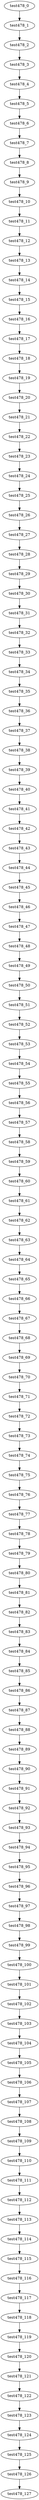 digraph G {
test478_0->test478_1;
test478_1->test478_2;
test478_2->test478_3;
test478_3->test478_4;
test478_4->test478_5;
test478_5->test478_6;
test478_6->test478_7;
test478_7->test478_8;
test478_8->test478_9;
test478_9->test478_10;
test478_10->test478_11;
test478_11->test478_12;
test478_12->test478_13;
test478_13->test478_14;
test478_14->test478_15;
test478_15->test478_16;
test478_16->test478_17;
test478_17->test478_18;
test478_18->test478_19;
test478_19->test478_20;
test478_20->test478_21;
test478_21->test478_22;
test478_22->test478_23;
test478_23->test478_24;
test478_24->test478_25;
test478_25->test478_26;
test478_26->test478_27;
test478_27->test478_28;
test478_28->test478_29;
test478_29->test478_30;
test478_30->test478_31;
test478_31->test478_32;
test478_32->test478_33;
test478_33->test478_34;
test478_34->test478_35;
test478_35->test478_36;
test478_36->test478_37;
test478_37->test478_38;
test478_38->test478_39;
test478_39->test478_40;
test478_40->test478_41;
test478_41->test478_42;
test478_42->test478_43;
test478_43->test478_44;
test478_44->test478_45;
test478_45->test478_46;
test478_46->test478_47;
test478_47->test478_48;
test478_48->test478_49;
test478_49->test478_50;
test478_50->test478_51;
test478_51->test478_52;
test478_52->test478_53;
test478_53->test478_54;
test478_54->test478_55;
test478_55->test478_56;
test478_56->test478_57;
test478_57->test478_58;
test478_58->test478_59;
test478_59->test478_60;
test478_60->test478_61;
test478_61->test478_62;
test478_62->test478_63;
test478_63->test478_64;
test478_64->test478_65;
test478_65->test478_66;
test478_66->test478_67;
test478_67->test478_68;
test478_68->test478_69;
test478_69->test478_70;
test478_70->test478_71;
test478_71->test478_72;
test478_72->test478_73;
test478_73->test478_74;
test478_74->test478_75;
test478_75->test478_76;
test478_76->test478_77;
test478_77->test478_78;
test478_78->test478_79;
test478_79->test478_80;
test478_80->test478_81;
test478_81->test478_82;
test478_82->test478_83;
test478_83->test478_84;
test478_84->test478_85;
test478_85->test478_86;
test478_86->test478_87;
test478_87->test478_88;
test478_88->test478_89;
test478_89->test478_90;
test478_90->test478_91;
test478_91->test478_92;
test478_92->test478_93;
test478_93->test478_94;
test478_94->test478_95;
test478_95->test478_96;
test478_96->test478_97;
test478_97->test478_98;
test478_98->test478_99;
test478_99->test478_100;
test478_100->test478_101;
test478_101->test478_102;
test478_102->test478_103;
test478_103->test478_104;
test478_104->test478_105;
test478_105->test478_106;
test478_106->test478_107;
test478_107->test478_108;
test478_108->test478_109;
test478_109->test478_110;
test478_110->test478_111;
test478_111->test478_112;
test478_112->test478_113;
test478_113->test478_114;
test478_114->test478_115;
test478_115->test478_116;
test478_116->test478_117;
test478_117->test478_118;
test478_118->test478_119;
test478_119->test478_120;
test478_120->test478_121;
test478_121->test478_122;
test478_122->test478_123;
test478_123->test478_124;
test478_124->test478_125;
test478_125->test478_126;
test478_126->test478_127;

}

